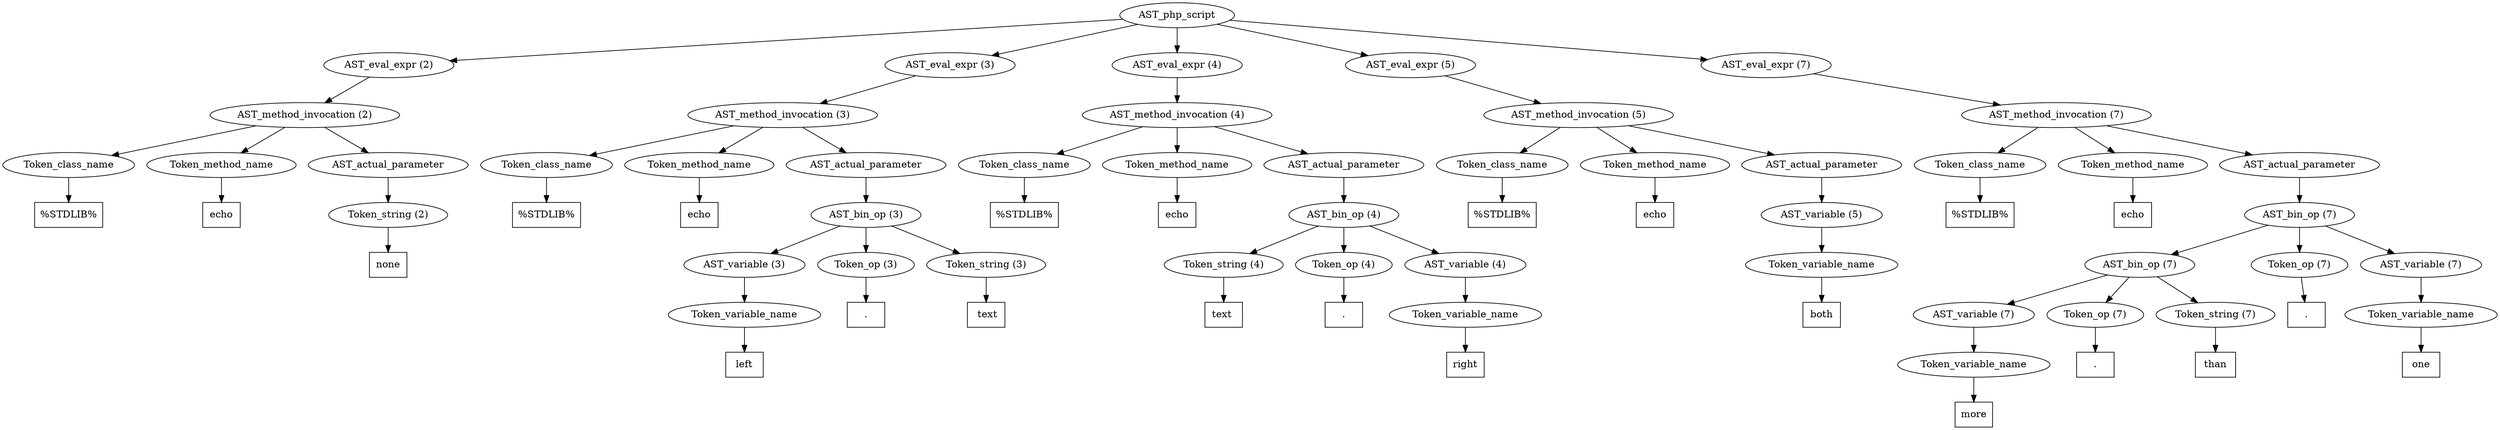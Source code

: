 /*
 * AST in dot format generated by phc -- the PHP compiler
 */

digraph AST {
node_0 [label="AST_php_script"];
node_1 [label="AST_eval_expr (2)"];
node_2 [label="AST_method_invocation (2)"];
node_3 [label="Token_class_name"];
node_4 [label="%STDLIB%", shape=box]
node_3 -> node_4;
node_5 [label="Token_method_name"];
node_6 [label="echo", shape=box]
node_5 -> node_6;
node_7 [label="AST_actual_parameter"];
node_8 [label="Token_string (2)"];
node_9 [label="none", shape=box]
node_8 -> node_9;
node_7 -> node_8;
node_2 -> node_7;
node_2 -> node_5;
node_2 -> node_3;
node_1 -> node_2;
node_10 [label="AST_eval_expr (3)"];
node_11 [label="AST_method_invocation (3)"];
node_12 [label="Token_class_name"];
node_13 [label="%STDLIB%", shape=box]
node_12 -> node_13;
node_14 [label="Token_method_name"];
node_15 [label="echo", shape=box]
node_14 -> node_15;
node_16 [label="AST_actual_parameter"];
node_17 [label="AST_bin_op (3)"];
node_18 [label="AST_variable (3)"];
node_19 [label="Token_variable_name"];
node_20 [label="left", shape=box]
node_19 -> node_20;
node_18 -> node_19;
node_21 [label="Token_op (3)"];
node_22 [label=".", shape=box]
node_21 -> node_22;
node_23 [label="Token_string (3)"];
node_24 [label=" text", shape=box]
node_23 -> node_24;
node_17 -> node_23;
node_17 -> node_21;
node_17 -> node_18;
node_16 -> node_17;
node_11 -> node_16;
node_11 -> node_14;
node_11 -> node_12;
node_10 -> node_11;
node_25 [label="AST_eval_expr (4)"];
node_26 [label="AST_method_invocation (4)"];
node_27 [label="Token_class_name"];
node_28 [label="%STDLIB%", shape=box]
node_27 -> node_28;
node_29 [label="Token_method_name"];
node_30 [label="echo", shape=box]
node_29 -> node_30;
node_31 [label="AST_actual_parameter"];
node_32 [label="AST_bin_op (4)"];
node_33 [label="Token_string (4)"];
node_34 [label="text ", shape=box]
node_33 -> node_34;
node_35 [label="Token_op (4)"];
node_36 [label=".", shape=box]
node_35 -> node_36;
node_37 [label="AST_variable (4)"];
node_38 [label="Token_variable_name"];
node_39 [label="right", shape=box]
node_38 -> node_39;
node_37 -> node_38;
node_32 -> node_37;
node_32 -> node_35;
node_32 -> node_33;
node_31 -> node_32;
node_26 -> node_31;
node_26 -> node_29;
node_26 -> node_27;
node_25 -> node_26;
node_40 [label="AST_eval_expr (5)"];
node_41 [label="AST_method_invocation (5)"];
node_42 [label="Token_class_name"];
node_43 [label="%STDLIB%", shape=box]
node_42 -> node_43;
node_44 [label="Token_method_name"];
node_45 [label="echo", shape=box]
node_44 -> node_45;
node_46 [label="AST_actual_parameter"];
node_47 [label="AST_variable (5)"];
node_48 [label="Token_variable_name"];
node_49 [label="both", shape=box]
node_48 -> node_49;
node_47 -> node_48;
node_46 -> node_47;
node_41 -> node_46;
node_41 -> node_44;
node_41 -> node_42;
node_40 -> node_41;
node_50 [label="AST_eval_expr (7)"];
node_51 [label="AST_method_invocation (7)"];
node_52 [label="Token_class_name"];
node_53 [label="%STDLIB%", shape=box]
node_52 -> node_53;
node_54 [label="Token_method_name"];
node_55 [label="echo", shape=box]
node_54 -> node_55;
node_56 [label="AST_actual_parameter"];
node_57 [label="AST_bin_op (7)"];
node_58 [label="AST_bin_op (7)"];
node_59 [label="AST_variable (7)"];
node_60 [label="Token_variable_name"];
node_61 [label="more", shape=box]
node_60 -> node_61;
node_59 -> node_60;
node_62 [label="Token_op (7)"];
node_63 [label=".", shape=box]
node_62 -> node_63;
node_64 [label="Token_string (7)"];
node_65 [label=" than ", shape=box]
node_64 -> node_65;
node_58 -> node_64;
node_58 -> node_62;
node_58 -> node_59;
node_66 [label="Token_op (7)"];
node_67 [label=".", shape=box]
node_66 -> node_67;
node_68 [label="AST_variable (7)"];
node_69 [label="Token_variable_name"];
node_70 [label="one", shape=box]
node_69 -> node_70;
node_68 -> node_69;
node_57 -> node_68;
node_57 -> node_66;
node_57 -> node_58;
node_56 -> node_57;
node_51 -> node_56;
node_51 -> node_54;
node_51 -> node_52;
node_50 -> node_51;
node_0 -> node_50;
node_0 -> node_40;
node_0 -> node_25;
node_0 -> node_10;
node_0 -> node_1;
}
